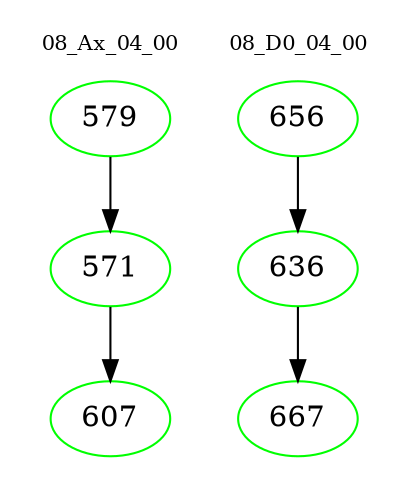 digraph{
subgraph cluster_0 {
color = white
label = "08_Ax_04_00";
fontsize=10;
T0_579 [label="579", color="green"]
T0_579 -> T0_571 [color="black"]
T0_571 [label="571", color="green"]
T0_571 -> T0_607 [color="black"]
T0_607 [label="607", color="green"]
}
subgraph cluster_1 {
color = white
label = "08_D0_04_00";
fontsize=10;
T1_656 [label="656", color="green"]
T1_656 -> T1_636 [color="black"]
T1_636 [label="636", color="green"]
T1_636 -> T1_667 [color="black"]
T1_667 [label="667", color="green"]
}
}
